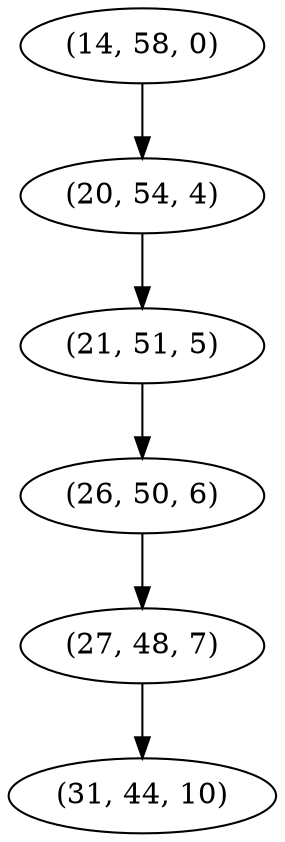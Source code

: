 digraph tree {
    "(14, 58, 0)";
    "(20, 54, 4)";
    "(21, 51, 5)";
    "(26, 50, 6)";
    "(27, 48, 7)";
    "(31, 44, 10)";
    "(14, 58, 0)" -> "(20, 54, 4)";
    "(20, 54, 4)" -> "(21, 51, 5)";
    "(21, 51, 5)" -> "(26, 50, 6)";
    "(26, 50, 6)" -> "(27, 48, 7)";
    "(27, 48, 7)" -> "(31, 44, 10)";
}
